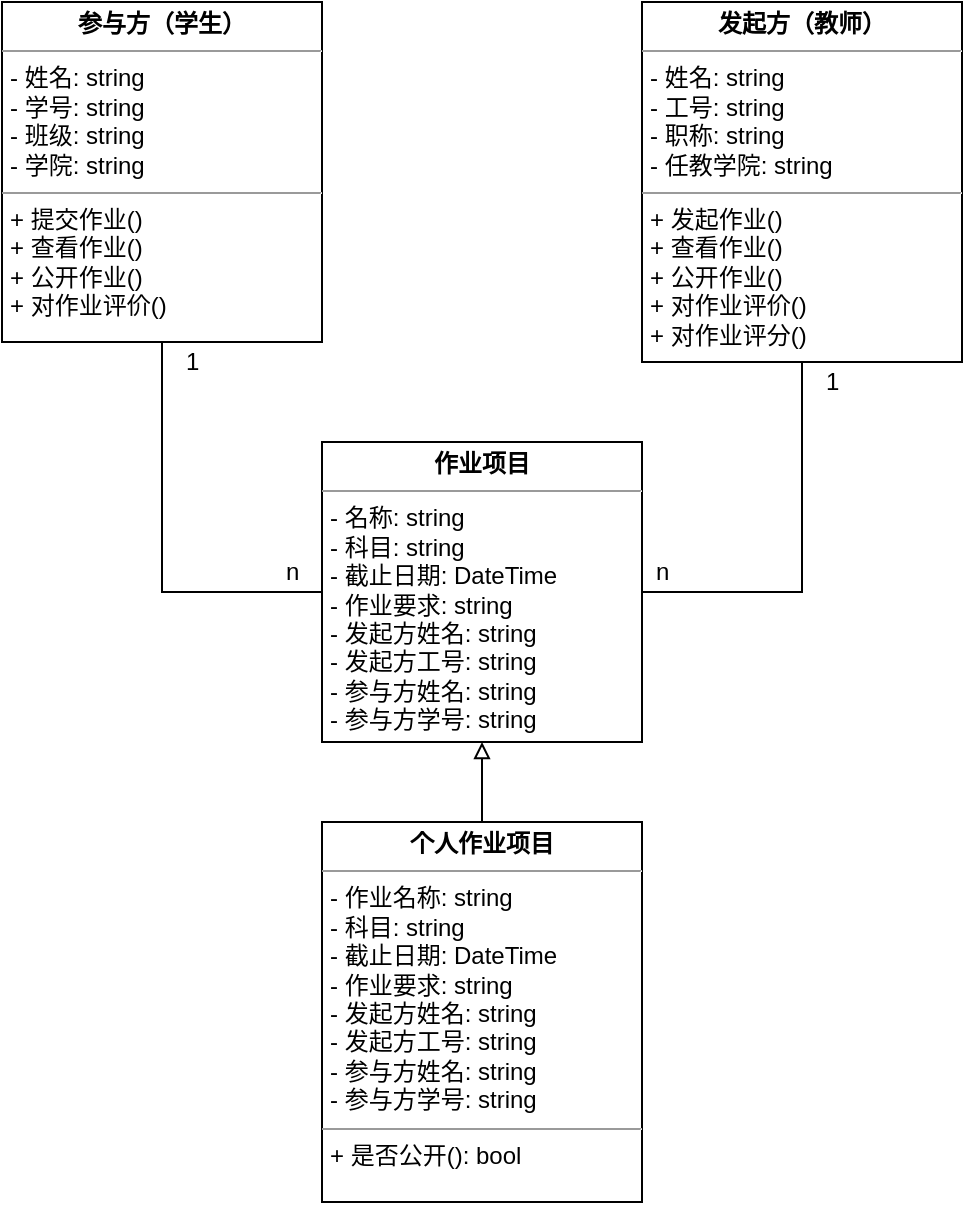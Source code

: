 <mxfile version="12.1.0" type="device" pages="1"><diagram id="0No6TcZj2nWCoBkiS257" name="Page-1"><mxGraphModel dx="1185" dy="693" grid="1" gridSize="10" guides="1" tooltips="1" connect="1" arrows="1" fold="1" page="1" pageScale="1" pageWidth="827" pageHeight="1169" math="0" shadow="0"><root><mxCell id="0"/><mxCell id="1" parent="0"/><mxCell id="C0KM5cFbN6ygtnD8e3Od-2" style="edgeStyle=orthogonalEdgeStyle;rounded=0;orthogonalLoop=1;jettySize=auto;html=1;exitX=0.5;exitY=1;exitDx=0;exitDy=0;entryX=0;entryY=0.5;entryDx=0;entryDy=0;endArrow=none;endFill=0;" edge="1" parent="1" source="IuvS2OY0Yl1d80F6b6Ex-5" target="Bio4IpVLz_Z8IIaDh0nV-1"><mxGeometry relative="1" as="geometry"/></mxCell><mxCell id="IuvS2OY0Yl1d80F6b6Ex-5" value="&lt;p style=&quot;margin: 0px ; margin-top: 4px ; text-align: center&quot;&gt;&lt;b&gt;参与方（学生）&lt;/b&gt;&lt;/p&gt;&lt;hr size=&quot;1&quot;&gt;&lt;p style=&quot;margin: 0px ; margin-left: 4px&quot;&gt;- 姓名: string&lt;/p&gt;&lt;p style=&quot;margin: 0px ; margin-left: 4px&quot;&gt;- 学号: string&lt;/p&gt;&lt;p style=&quot;margin: 0px ; margin-left: 4px&quot;&gt;- 班级: string&lt;/p&gt;&lt;p style=&quot;margin: 0px ; margin-left: 4px&quot;&gt;- 学院: string&lt;/p&gt;&lt;hr size=&quot;1&quot;&gt;&lt;p style=&quot;margin: 0px ; margin-left: 4px&quot;&gt;+ 提交作业()&lt;/p&gt;&lt;p style=&quot;margin: 0px ; margin-left: 4px&quot;&gt;+ 查看作业()&lt;/p&gt;&lt;p style=&quot;margin: 0px ; margin-left: 4px&quot;&gt;+ 公开作业()&lt;/p&gt;&lt;p style=&quot;margin: 0px ; margin-left: 4px&quot;&gt;+ 对作业评价()&lt;/p&gt;&lt;p style=&quot;margin: 0px ; margin-left: 4px&quot;&gt;&lt;br&gt;&lt;/p&gt;" style="verticalAlign=top;align=left;overflow=fill;fontSize=12;fontFamily=Helvetica;html=1;" parent="1" vertex="1"><mxGeometry x="120" y="110" width="160" height="170" as="geometry"/></mxCell><mxCell id="C0KM5cFbN6ygtnD8e3Od-3" style="edgeStyle=orthogonalEdgeStyle;rounded=0;orthogonalLoop=1;jettySize=auto;html=1;exitX=0.5;exitY=1;exitDx=0;exitDy=0;entryX=1;entryY=0.5;entryDx=0;entryDy=0;endArrow=none;endFill=0;" edge="1" parent="1" source="IuvS2OY0Yl1d80F6b6Ex-6" target="Bio4IpVLz_Z8IIaDh0nV-1"><mxGeometry relative="1" as="geometry"/></mxCell><mxCell id="IuvS2OY0Yl1d80F6b6Ex-6" value="&lt;p style=&quot;margin: 0px ; margin-top: 4px ; text-align: center&quot;&gt;&lt;b&gt;发起方（教师）&lt;/b&gt;&lt;/p&gt;&lt;hr size=&quot;1&quot;&gt;&lt;p style=&quot;margin: 0px ; margin-left: 4px&quot;&gt;- 姓名: string&lt;/p&gt;&lt;p style=&quot;margin: 0px ; margin-left: 4px&quot;&gt;- 工号: string&lt;/p&gt;&lt;p style=&quot;margin: 0px ; margin-left: 4px&quot;&gt;- 职称: string&lt;/p&gt;&lt;p style=&quot;margin: 0px ; margin-left: 4px&quot;&gt;- 任教学院: string&lt;/p&gt;&lt;hr size=&quot;1&quot;&gt;&lt;p style=&quot;margin: 0px ; margin-left: 4px&quot;&gt;+ 发起作业()&lt;/p&gt;&lt;p style=&quot;margin: 0px ; margin-left: 4px&quot;&gt;+ 查看作业()&lt;/p&gt;&lt;p style=&quot;margin: 0px ; margin-left: 4px&quot;&gt;+ 公开作业()&lt;/p&gt;&lt;p style=&quot;margin: 0px ; margin-left: 4px&quot;&gt;+ 对作业评价()&lt;/p&gt;&lt;p style=&quot;margin: 0px ; margin-left: 4px&quot;&gt;+ 对作业评分()&lt;/p&gt;&lt;p style=&quot;margin: 0px ; margin-left: 4px&quot;&gt;&lt;br&gt;&lt;/p&gt;&lt;p style=&quot;margin: 0px ; margin-left: 4px&quot;&gt;&lt;br&gt;&lt;/p&gt;" style="verticalAlign=top;align=left;overflow=fill;fontSize=12;fontFamily=Helvetica;html=1;" parent="1" vertex="1"><mxGeometry x="440" y="110" width="160" height="180" as="geometry"/></mxCell><mxCell id="Bio4IpVLz_Z8IIaDh0nV-1" value="&lt;p style=&quot;margin: 0px ; margin-top: 4px ; text-align: center&quot;&gt;&lt;b&gt;作业项目&lt;/b&gt;&lt;/p&gt;&lt;hr size=&quot;1&quot;&gt;&lt;p style=&quot;margin: 0px ; margin-left: 4px&quot;&gt;- 名称: string&lt;/p&gt;&lt;p style=&quot;margin: 0px ; margin-left: 4px&quot;&gt;- 科目: string&lt;/p&gt;&lt;p style=&quot;margin: 0px ; margin-left: 4px&quot;&gt;- 截止日期: DateTime&lt;/p&gt;&lt;p style=&quot;margin: 0px ; margin-left: 4px&quot;&gt;- 作业要求: string&lt;/p&gt;&lt;p style=&quot;margin: 0px ; margin-left: 4px&quot;&gt;- 发起方姓名: string&lt;/p&gt;&lt;p style=&quot;margin: 0px ; margin-left: 4px&quot;&gt;- 发起方工号: string&lt;/p&gt;&lt;p style=&quot;margin: 0px ; margin-left: 4px&quot;&gt;- 参与方姓名: string&lt;/p&gt;&lt;p style=&quot;margin: 0px ; margin-left: 4px&quot;&gt;- 参与方学号: string&lt;/p&gt;&lt;hr size=&quot;1&quot;&gt;&lt;p style=&quot;margin: 0px ; margin-left: 4px&quot;&gt;&lt;br&gt;&lt;/p&gt;&lt;p style=&quot;margin: 0px ; margin-left: 4px&quot;&gt;&lt;br&gt;&lt;/p&gt;" style="verticalAlign=top;align=left;overflow=fill;fontSize=12;fontFamily=Helvetica;html=1;" parent="1" vertex="1"><mxGeometry x="280" y="330" width="160" height="150" as="geometry"/></mxCell><mxCell id="C0KM5cFbN6ygtnD8e3Od-1" style="edgeStyle=orthogonalEdgeStyle;rounded=0;orthogonalLoop=1;jettySize=auto;html=1;exitX=0.5;exitY=0;exitDx=0;exitDy=0;entryX=0.5;entryY=1;entryDx=0;entryDy=0;endArrow=block;endFill=0;" edge="1" parent="1" source="Bio4IpVLz_Z8IIaDh0nV-2" target="Bio4IpVLz_Z8IIaDh0nV-1"><mxGeometry relative="1" as="geometry"/></mxCell><mxCell id="Bio4IpVLz_Z8IIaDh0nV-2" value="&lt;p style=&quot;margin: 0px ; margin-top: 4px ; text-align: center&quot;&gt;&lt;b&gt;个人作业项目&lt;/b&gt;&lt;/p&gt;&lt;hr size=&quot;1&quot;&gt;&lt;p style=&quot;margin: 0px ; margin-left: 4px&quot;&gt;- 作业名称: string&lt;/p&gt;&lt;p style=&quot;margin: 0px ; margin-left: 4px&quot;&gt;- 科目: string&lt;/p&gt;&lt;p style=&quot;margin: 0px ; margin-left: 4px&quot;&gt;- 截止日期: DateTime&lt;/p&gt;&lt;p style=&quot;margin: 0px ; margin-left: 4px&quot;&gt;- 作业要求: string&lt;/p&gt;&lt;p style=&quot;margin: 0px ; margin-left: 4px&quot;&gt;- 发起方姓名: string&lt;/p&gt;&lt;p style=&quot;margin: 0px ; margin-left: 4px&quot;&gt;- 发起方工号: string&lt;/p&gt;&lt;p style=&quot;margin: 0px ; margin-left: 4px&quot;&gt;- 参与方姓名: string&lt;/p&gt;&lt;p style=&quot;margin: 0px ; margin-left: 4px&quot;&gt;- 参与方学号: string&lt;br&gt;&lt;/p&gt;&lt;hr size=&quot;1&quot;&gt;&lt;p style=&quot;margin: 0px ; margin-left: 4px&quot;&gt;+ 是否公开(): bool&lt;/p&gt;&lt;p style=&quot;margin: 0px ; margin-left: 4px&quot;&gt;&lt;br&gt;&lt;/p&gt;" style="verticalAlign=top;align=left;overflow=fill;fontSize=12;fontFamily=Helvetica;html=1;" parent="1" vertex="1"><mxGeometry x="280" y="520" width="160" height="190" as="geometry"/></mxCell><mxCell id="C0KM5cFbN6ygtnD8e3Od-5" value="1" style="text;html=1;resizable=0;points=[];autosize=1;align=left;verticalAlign=top;spacingTop=-4;" vertex="1" parent="1"><mxGeometry x="210" y="280" width="20" height="20" as="geometry"/></mxCell><mxCell id="C0KM5cFbN6ygtnD8e3Od-6" value="1" style="text;html=1;resizable=0;points=[];autosize=1;align=left;verticalAlign=top;spacingTop=-4;" vertex="1" parent="1"><mxGeometry x="530" y="290" width="20" height="20" as="geometry"/></mxCell><mxCell id="C0KM5cFbN6ygtnD8e3Od-8" value="n" style="text;html=1;resizable=0;points=[];autosize=1;align=left;verticalAlign=top;spacingTop=-4;" vertex="1" parent="1"><mxGeometry x="260" y="385" width="20" height="20" as="geometry"/></mxCell><mxCell id="C0KM5cFbN6ygtnD8e3Od-9" value="n" style="text;html=1;resizable=0;points=[];autosize=1;align=left;verticalAlign=top;spacingTop=-4;" vertex="1" parent="1"><mxGeometry x="445" y="385" width="20" height="20" as="geometry"/></mxCell></root></mxGraphModel></diagram></mxfile>